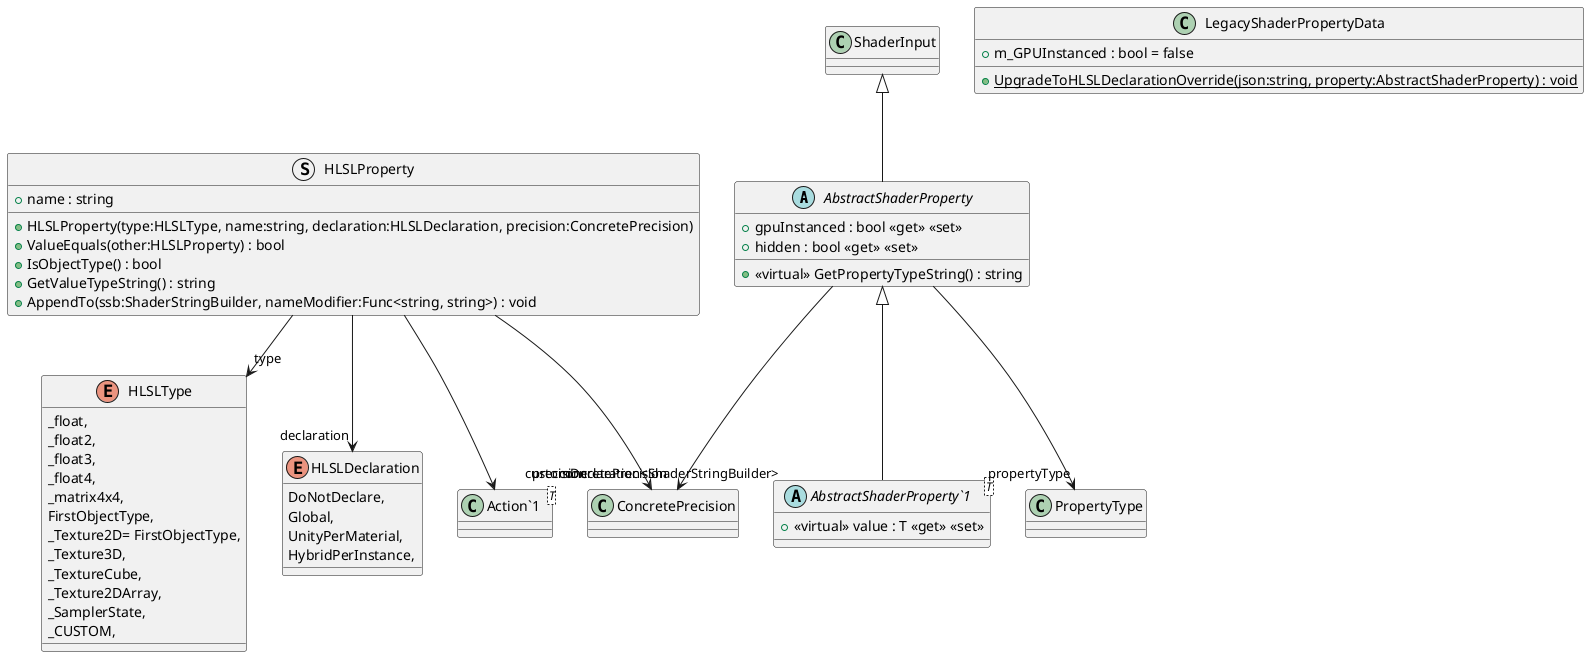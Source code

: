 @startuml
abstract class AbstractShaderProperty {
    + gpuInstanced : bool <<get>> <<set>>
    + hidden : bool <<get>> <<set>>
    + <<virtual>> GetPropertyTypeString() : string
}
abstract class "AbstractShaderProperty`1"<T> {
    + <<virtual>> value : T <<get>> <<set>>
}
class LegacyShaderPropertyData {
    + m_GPUInstanced : bool = false
    + {static} UpgradeToHLSLDeclarationOverride(json:string, property:AbstractShaderProperty) : void
}
enum HLSLType {
    _float,
    _float2,
    _float3,
    _float4,
    _matrix4x4,
    FirstObjectType,
    _Texture2D= FirstObjectType,
    _Texture3D,
    _TextureCube,
    _Texture2DArray,
    _SamplerState,
    _CUSTOM,
}
enum HLSLDeclaration {
    DoNotDeclare,
    Global,
    UnityPerMaterial,
    HybridPerInstance,
}
struct HLSLProperty {
    + name : string
    + HLSLProperty(type:HLSLType, name:string, declaration:HLSLDeclaration, precision:ConcretePrecision)
    + ValueEquals(other:HLSLProperty) : bool
    + IsObjectType() : bool
    + GetValueTypeString() : string
    + AppendTo(ssb:ShaderStringBuilder, nameModifier:Func<string, string>) : void
}
class "Action`1"<T> {
}
ShaderInput <|-- AbstractShaderProperty
AbstractShaderProperty --> "propertyType" PropertyType
AbstractShaderProperty --> "concretePrecision" ConcretePrecision
AbstractShaderProperty <|-- "AbstractShaderProperty`1"
HLSLProperty --> "type" HLSLType
HLSLProperty --> "precision" ConcretePrecision
HLSLProperty --> "declaration" HLSLDeclaration
HLSLProperty --> "customDeclaration<ShaderStringBuilder>" "Action`1"
@enduml
